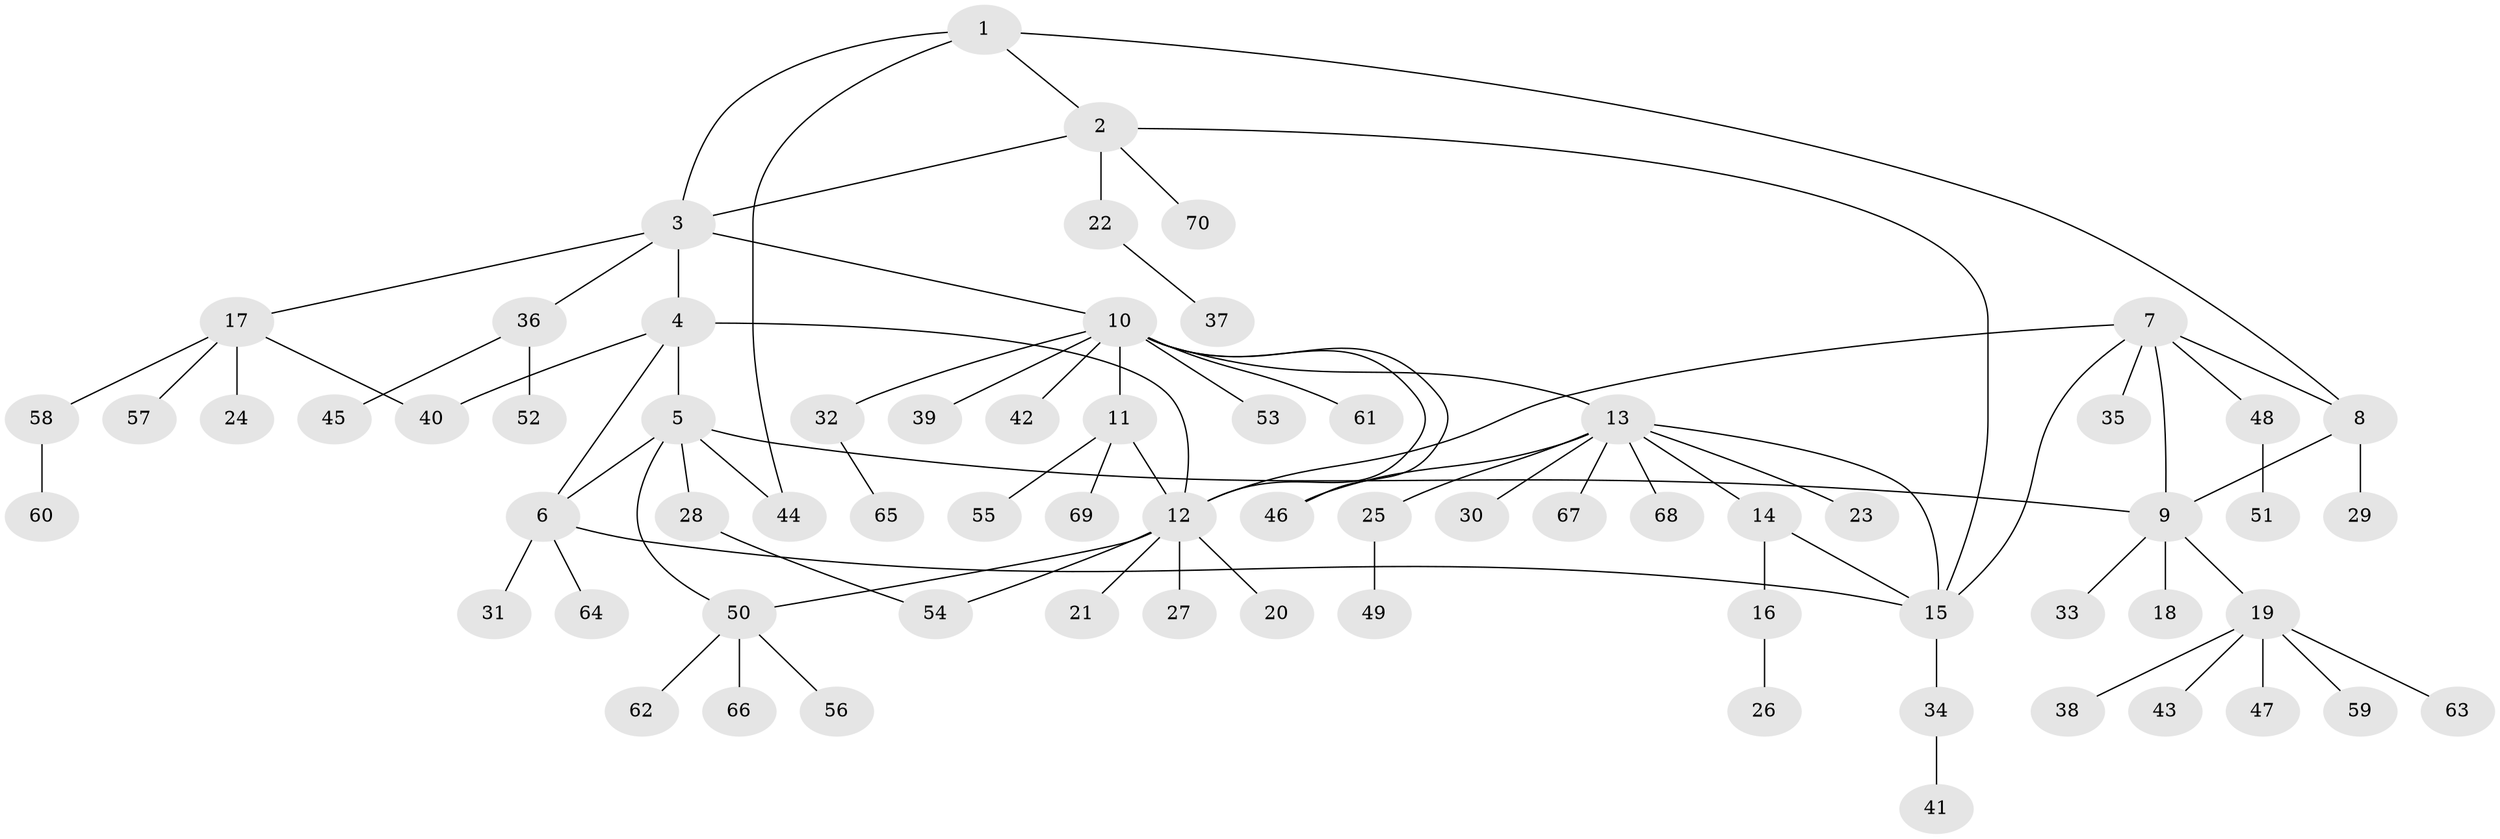 // Generated by graph-tools (version 1.1) at 2025/02/03/09/25 03:02:33]
// undirected, 70 vertices, 85 edges
graph export_dot {
graph [start="1"]
  node [color=gray90,style=filled];
  1;
  2;
  3;
  4;
  5;
  6;
  7;
  8;
  9;
  10;
  11;
  12;
  13;
  14;
  15;
  16;
  17;
  18;
  19;
  20;
  21;
  22;
  23;
  24;
  25;
  26;
  27;
  28;
  29;
  30;
  31;
  32;
  33;
  34;
  35;
  36;
  37;
  38;
  39;
  40;
  41;
  42;
  43;
  44;
  45;
  46;
  47;
  48;
  49;
  50;
  51;
  52;
  53;
  54;
  55;
  56;
  57;
  58;
  59;
  60;
  61;
  62;
  63;
  64;
  65;
  66;
  67;
  68;
  69;
  70;
  1 -- 2;
  1 -- 3;
  1 -- 8;
  1 -- 44;
  2 -- 3;
  2 -- 15;
  2 -- 22;
  2 -- 70;
  3 -- 4;
  3 -- 10;
  3 -- 17;
  3 -- 36;
  4 -- 5;
  4 -- 6;
  4 -- 12;
  4 -- 40;
  5 -- 6;
  5 -- 9;
  5 -- 28;
  5 -- 44;
  5 -- 50;
  6 -- 15;
  6 -- 31;
  6 -- 64;
  7 -- 8;
  7 -- 9;
  7 -- 12;
  7 -- 15;
  7 -- 35;
  7 -- 48;
  8 -- 9;
  8 -- 29;
  9 -- 18;
  9 -- 19;
  9 -- 33;
  10 -- 11;
  10 -- 12;
  10 -- 13;
  10 -- 32;
  10 -- 39;
  10 -- 42;
  10 -- 46;
  10 -- 53;
  10 -- 61;
  11 -- 12;
  11 -- 55;
  11 -- 69;
  12 -- 20;
  12 -- 21;
  12 -- 27;
  12 -- 50;
  12 -- 54;
  13 -- 14;
  13 -- 15;
  13 -- 23;
  13 -- 25;
  13 -- 30;
  13 -- 46;
  13 -- 67;
  13 -- 68;
  14 -- 15;
  14 -- 16;
  15 -- 34;
  16 -- 26;
  17 -- 24;
  17 -- 40;
  17 -- 57;
  17 -- 58;
  19 -- 38;
  19 -- 43;
  19 -- 47;
  19 -- 59;
  19 -- 63;
  22 -- 37;
  25 -- 49;
  28 -- 54;
  32 -- 65;
  34 -- 41;
  36 -- 45;
  36 -- 52;
  48 -- 51;
  50 -- 56;
  50 -- 62;
  50 -- 66;
  58 -- 60;
}

